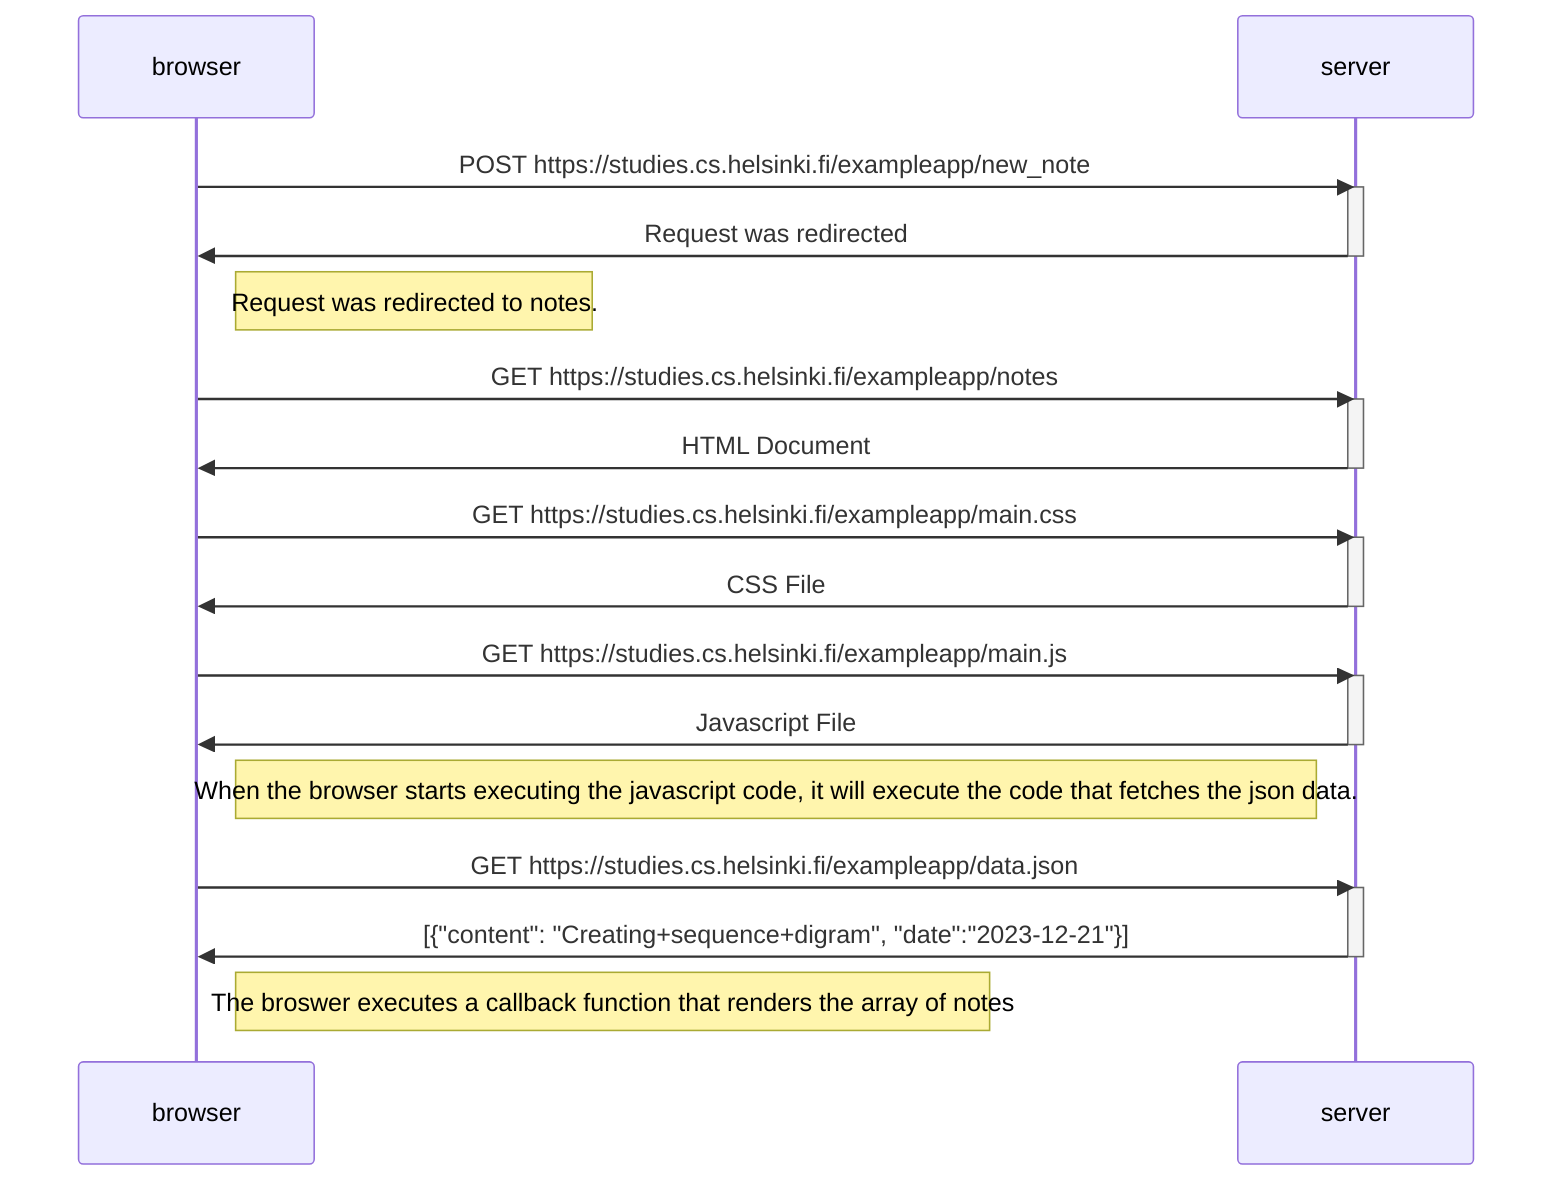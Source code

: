sequenceDiagram 
    participant browser
    participant server
    
    browser->>server: POST https://studies.cs.helsinki.fi/exampleapp/new_note
    activate server
    server->>browser: Request was redirected
    deactivate server

    Note right of browser: Request was redirected to notes.

    browser->>server: GET https://studies.cs.helsinki.fi/exampleapp/notes
    activate server
    server->>browser: HTML Document
    deactivate server

    browser->>server: GET https://studies.cs.helsinki.fi/exampleapp/main.css
    activate server
    server->>browser: CSS File
    deactivate server

    browser->>server: GET https://studies.cs.helsinki.fi/exampleapp/main.js
    activate server
    server->>browser: Javascript File
    deactivate server
    
    Note right of browser: When the browser starts executing the javascript code, it will execute the code that fetches the json data.
    
    browser->>server: GET https://studies.cs.helsinki.fi/exampleapp/data.json
    activate server
    server->>browser: [{"content": "Creating+sequence+digram", "date":"2023-12-21"}]
    deactivate server

    Note right of browser : The broswer executes a callback function that renders the array of notes